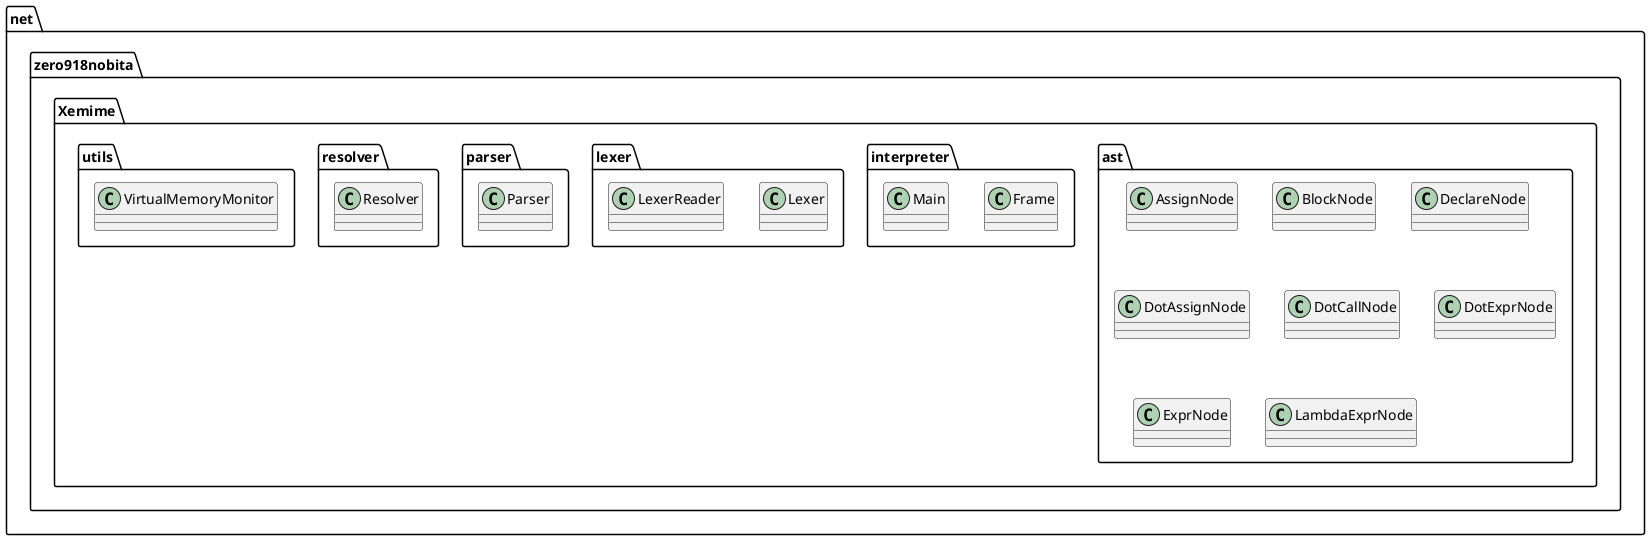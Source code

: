 @startuml{xemime.png}

package net.zero918nobita.Xemime.ast {
    class AssignNode {
    }

    class BlockNode {
    }

    class DeclareNode {
    }

    class DotAssignNode {
    }

    class DotCallNode {
    }

    class DotExprNode {
    }

    class ExprNode {
    }

    class LambdaExprNode {
    }
}

package net.zero918nobita.Xemime.interpreter {
    class Frame {
    }

    class Main {
    }
}

package net.zero918nobita.Xemime.lexer {
    class Lexer {
    }

    class LexerReader {
    }
}

package net.zero918nobita.Xemime.parser {
    class Parser {
    }
}

package net.zero918nobita.Xemime.resolver {
    class Resolver {
    }
}

package net.zero918nobita.Xemime.utils {
    class VirtualMemoryMonitor {
    }
}

/'
package net.zero918nobita.Xemime {

    class Frame {
    }

    class Lexer {
        -line
        -tokenType
        -val
        -reader
        Lexer()
        getLocation()
        advance()
        tokenType()
        value()
        -lexDigit()
        -lexString()
        -lexSymbol()
        -skipWhiteSpace()
        -skipLineComment()
        -skipComment()
    }

    Lexer --> LexerReader : -reader

    class LexerReader {
    }

    +class Main {
    }

    Main --> TokenType : -tokenType
    Main --> Parser : -parser

    class Parser {
    }

    Parser --> Lexer : -lex

    enum TokenType {
        T
        NIL
        INT
        DOUBLE
        STRING
        SYMBOL
        DECLARE
        ASSIGN
        SEMICOLON
        COMMA
        EOS
        ADD
        SUB
        MUL
        DIV
        EQ
        EQL
        NE
        L
        LE
        G
        GE
        AND
        OR
        XOR
        NOT
        LP
        RP
        LB
        RB
        LAMBDA
        ARROW
        PERIOD
    }

    +class VirtualMemoryMonitor {
    }

    VirtualMemoryMonitor --|> javafx.application.Application

    class X_Address {
    }

    X_Address --|> X_Code
    X_Address ..|> java.lang.Comparable

    class X_Assign {
    }

    X_Assign --|> X_BinExpr

    class X_BinExpr {
    }

    X_BinExpr --|> X_Code

    class X_Block {
    }

    X_Block --|> X_Code

    class X_Bool {
    }

    X_Bool --|> X_Handler

    class X_Closure {
    }

    X_Closure --|> X_Function

    class X_Code {
    }

    class X_Declare {
    }

    X_Declare --|> X_BinExpr

    class X_Default {
    }

    X_Default --|> X_Handler

    class X_DotAssign {
    }

    X_DotAssign --|> X_Code

    class X_DotCall {
    }

    X_DotCall --|> X_Code

    class X_DotExpr {
    }

    X_DotExpr --|> X_Code

    class X_Double {
    }

    X_Double --|> X_Numeric

    class X_Funcall {
    }

    X_Funcall --|> X_Code

    class X_Function {
    }

    X_Function --|> X_Code

    class X_Handler {
    }

    X_Handler --|> X_Code

    class X_Int {
    }

    X_Int --|> X_Numeric

    class X_LambdaExpr {
    }

    X_LambdaExpr --|> X_Code

    class X_Minus {
    }

    X_Minus --|> X_Code

    class X_Native {
    }

    X_Native --|> X_Function

    class X_Not {
    }

    X_Not --|> X_Code

    class X_Numeric {
    }

    X_Numeric --|> X_Handler

    class X_String {
        -String value
    }

    X_String --|> X_Handler

    class X_Symbol {
    }

    X_Symbol --|> X_Code
}
'/
@enduml
